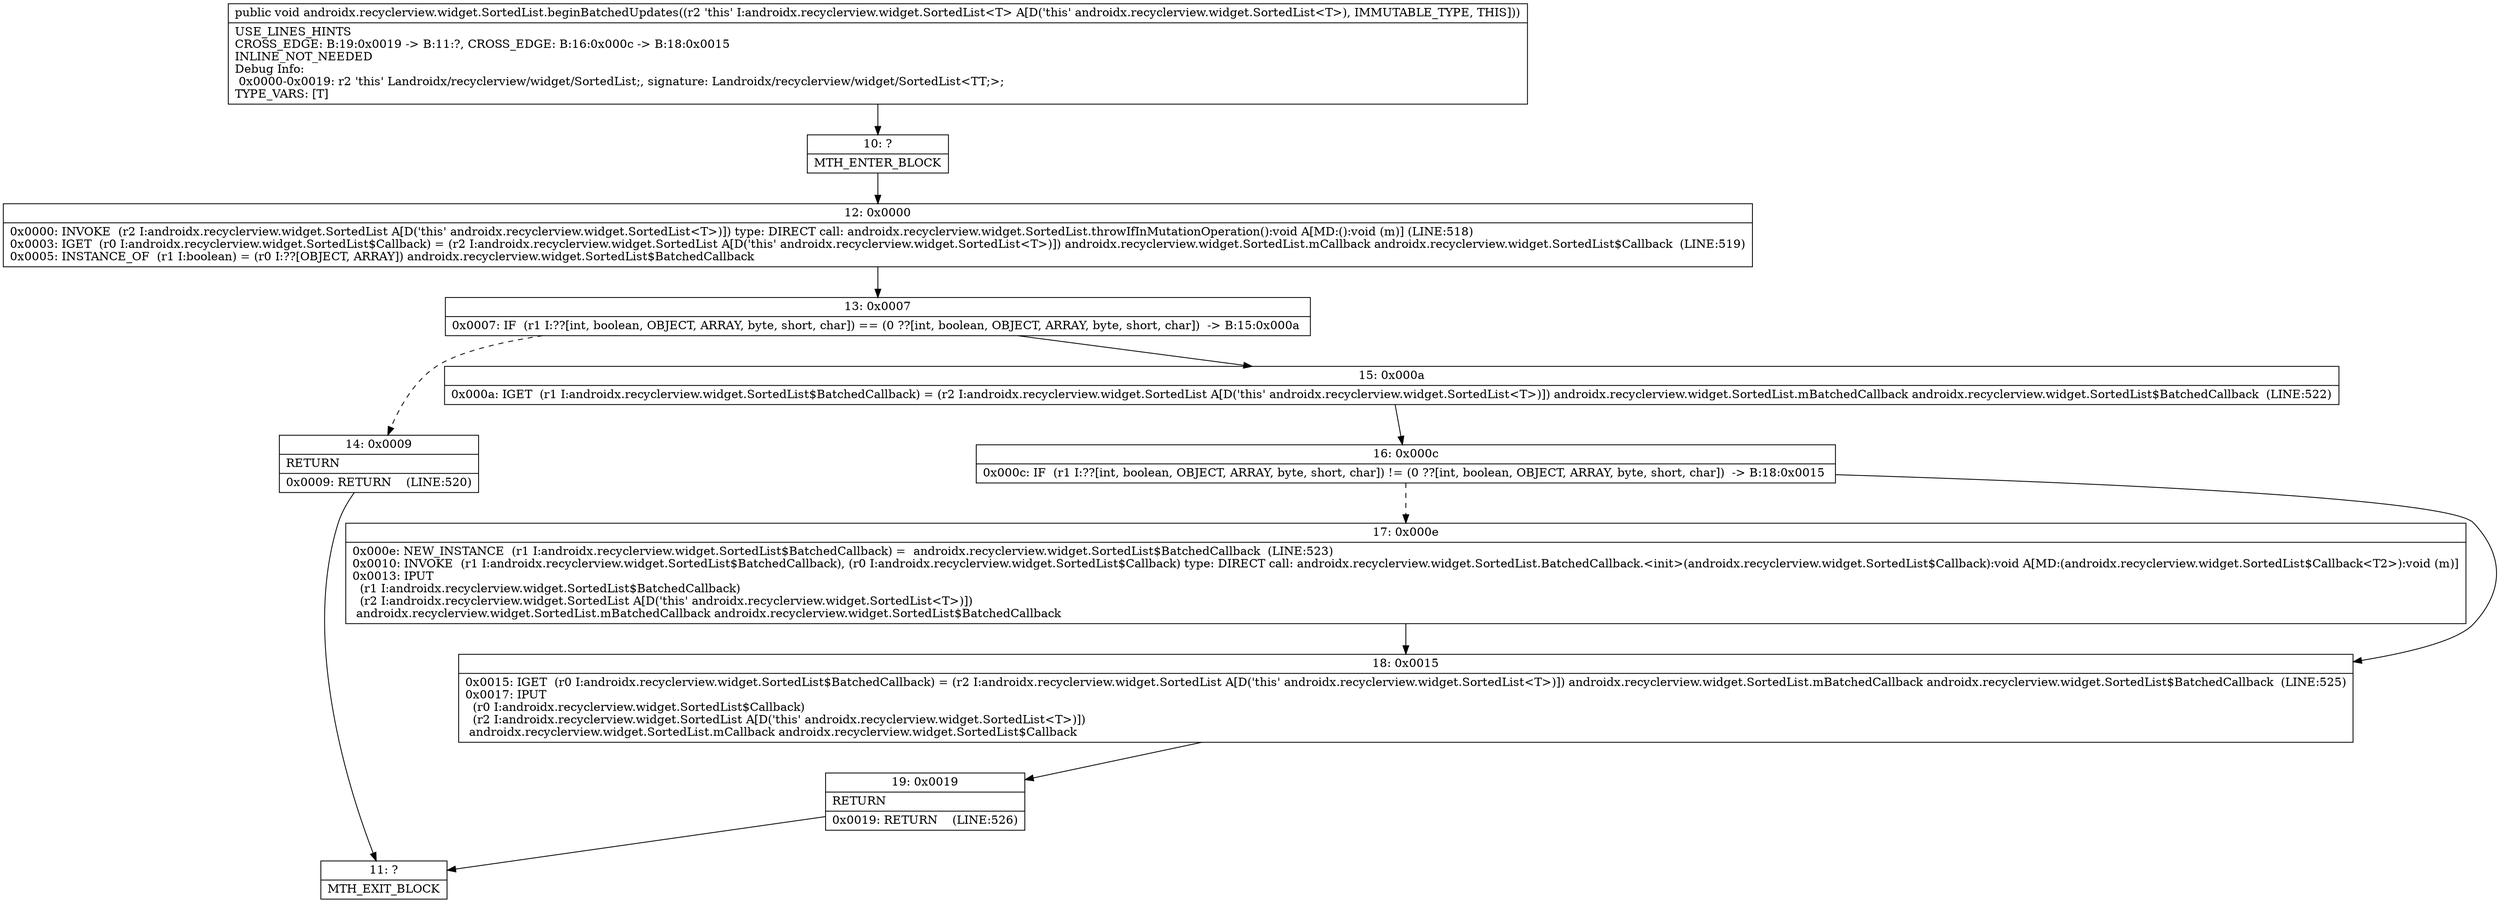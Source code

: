 digraph "CFG forandroidx.recyclerview.widget.SortedList.beginBatchedUpdates()V" {
Node_10 [shape=record,label="{10\:\ ?|MTH_ENTER_BLOCK\l}"];
Node_12 [shape=record,label="{12\:\ 0x0000|0x0000: INVOKE  (r2 I:androidx.recyclerview.widget.SortedList A[D('this' androidx.recyclerview.widget.SortedList\<T\>)]) type: DIRECT call: androidx.recyclerview.widget.SortedList.throwIfInMutationOperation():void A[MD:():void (m)] (LINE:518)\l0x0003: IGET  (r0 I:androidx.recyclerview.widget.SortedList$Callback) = (r2 I:androidx.recyclerview.widget.SortedList A[D('this' androidx.recyclerview.widget.SortedList\<T\>)]) androidx.recyclerview.widget.SortedList.mCallback androidx.recyclerview.widget.SortedList$Callback  (LINE:519)\l0x0005: INSTANCE_OF  (r1 I:boolean) = (r0 I:??[OBJECT, ARRAY]) androidx.recyclerview.widget.SortedList$BatchedCallback \l}"];
Node_13 [shape=record,label="{13\:\ 0x0007|0x0007: IF  (r1 I:??[int, boolean, OBJECT, ARRAY, byte, short, char]) == (0 ??[int, boolean, OBJECT, ARRAY, byte, short, char])  \-\> B:15:0x000a \l}"];
Node_14 [shape=record,label="{14\:\ 0x0009|RETURN\l|0x0009: RETURN    (LINE:520)\l}"];
Node_11 [shape=record,label="{11\:\ ?|MTH_EXIT_BLOCK\l}"];
Node_15 [shape=record,label="{15\:\ 0x000a|0x000a: IGET  (r1 I:androidx.recyclerview.widget.SortedList$BatchedCallback) = (r2 I:androidx.recyclerview.widget.SortedList A[D('this' androidx.recyclerview.widget.SortedList\<T\>)]) androidx.recyclerview.widget.SortedList.mBatchedCallback androidx.recyclerview.widget.SortedList$BatchedCallback  (LINE:522)\l}"];
Node_16 [shape=record,label="{16\:\ 0x000c|0x000c: IF  (r1 I:??[int, boolean, OBJECT, ARRAY, byte, short, char]) != (0 ??[int, boolean, OBJECT, ARRAY, byte, short, char])  \-\> B:18:0x0015 \l}"];
Node_17 [shape=record,label="{17\:\ 0x000e|0x000e: NEW_INSTANCE  (r1 I:androidx.recyclerview.widget.SortedList$BatchedCallback) =  androidx.recyclerview.widget.SortedList$BatchedCallback  (LINE:523)\l0x0010: INVOKE  (r1 I:androidx.recyclerview.widget.SortedList$BatchedCallback), (r0 I:androidx.recyclerview.widget.SortedList$Callback) type: DIRECT call: androidx.recyclerview.widget.SortedList.BatchedCallback.\<init\>(androidx.recyclerview.widget.SortedList$Callback):void A[MD:(androidx.recyclerview.widget.SortedList$Callback\<T2\>):void (m)]\l0x0013: IPUT  \l  (r1 I:androidx.recyclerview.widget.SortedList$BatchedCallback)\l  (r2 I:androidx.recyclerview.widget.SortedList A[D('this' androidx.recyclerview.widget.SortedList\<T\>)])\l androidx.recyclerview.widget.SortedList.mBatchedCallback androidx.recyclerview.widget.SortedList$BatchedCallback \l}"];
Node_18 [shape=record,label="{18\:\ 0x0015|0x0015: IGET  (r0 I:androidx.recyclerview.widget.SortedList$BatchedCallback) = (r2 I:androidx.recyclerview.widget.SortedList A[D('this' androidx.recyclerview.widget.SortedList\<T\>)]) androidx.recyclerview.widget.SortedList.mBatchedCallback androidx.recyclerview.widget.SortedList$BatchedCallback  (LINE:525)\l0x0017: IPUT  \l  (r0 I:androidx.recyclerview.widget.SortedList$Callback)\l  (r2 I:androidx.recyclerview.widget.SortedList A[D('this' androidx.recyclerview.widget.SortedList\<T\>)])\l androidx.recyclerview.widget.SortedList.mCallback androidx.recyclerview.widget.SortedList$Callback \l}"];
Node_19 [shape=record,label="{19\:\ 0x0019|RETURN\l|0x0019: RETURN    (LINE:526)\l}"];
MethodNode[shape=record,label="{public void androidx.recyclerview.widget.SortedList.beginBatchedUpdates((r2 'this' I:androidx.recyclerview.widget.SortedList\<T\> A[D('this' androidx.recyclerview.widget.SortedList\<T\>), IMMUTABLE_TYPE, THIS]))  | USE_LINES_HINTS\lCROSS_EDGE: B:19:0x0019 \-\> B:11:?, CROSS_EDGE: B:16:0x000c \-\> B:18:0x0015\lINLINE_NOT_NEEDED\lDebug Info:\l  0x0000\-0x0019: r2 'this' Landroidx\/recyclerview\/widget\/SortedList;, signature: Landroidx\/recyclerview\/widget\/SortedList\<TT;\>;\lTYPE_VARS: [T]\l}"];
MethodNode -> Node_10;Node_10 -> Node_12;
Node_12 -> Node_13;
Node_13 -> Node_14[style=dashed];
Node_13 -> Node_15;
Node_14 -> Node_11;
Node_15 -> Node_16;
Node_16 -> Node_17[style=dashed];
Node_16 -> Node_18;
Node_17 -> Node_18;
Node_18 -> Node_19;
Node_19 -> Node_11;
}


